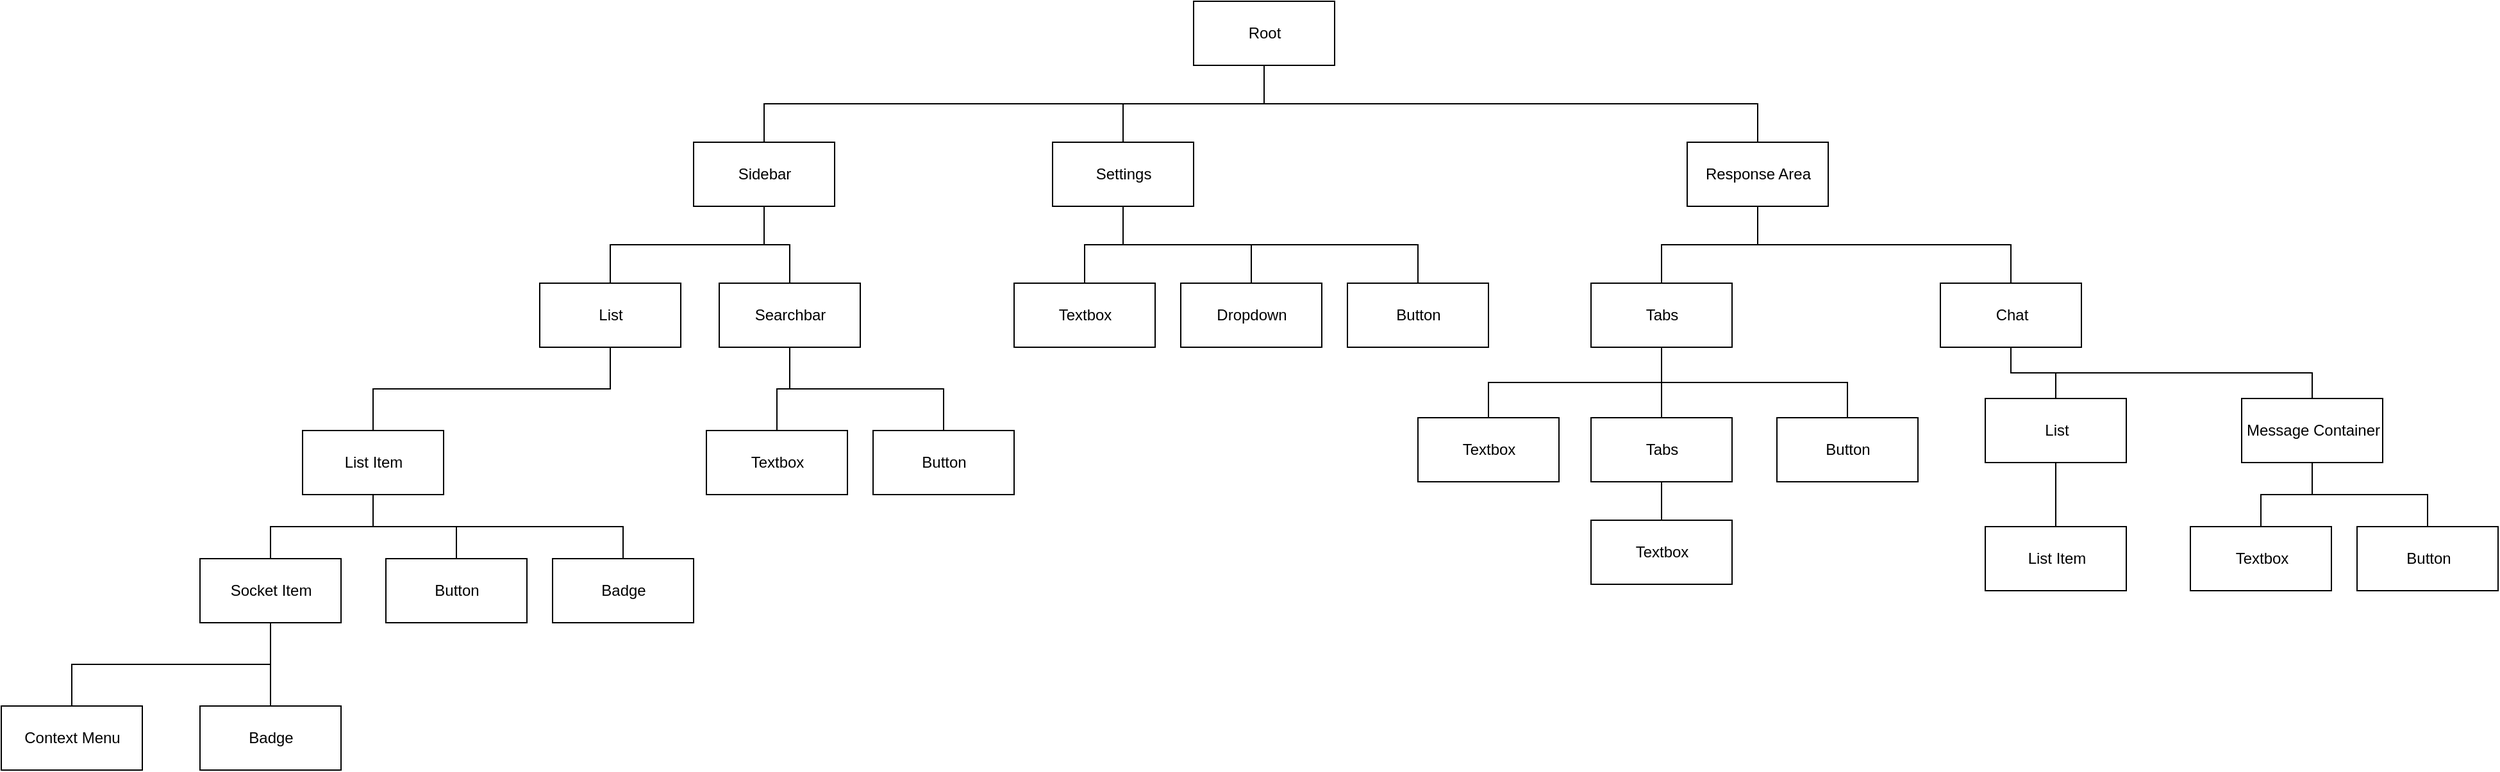 <mxfile version="10.6.7" type="device"><diagram id="FJDF1Sh_wjzppX4BITC-" name="Page-1"><mxGraphModel dx="2244" dy="764" grid="1" gridSize="10" guides="1" tooltips="1" connect="1" arrows="1" fold="1" page="1" pageScale="1" pageWidth="850" pageHeight="1100" math="0" shadow="0"><root><mxCell id="0"/><mxCell id="1" parent="0"/><mxCell id="K0WGBeUorDZn7LzP_XWX-2" value="Root" style="html=1;" vertex="1" parent="1"><mxGeometry x="610" y="30" width="110" height="50" as="geometry"/></mxCell><mxCell id="K0WGBeUorDZn7LzP_XWX-6" style="edgeStyle=orthogonalEdgeStyle;rounded=0;orthogonalLoop=1;jettySize=auto;html=1;exitX=0.5;exitY=0;exitDx=0;exitDy=0;entryX=0.5;entryY=1;entryDx=0;entryDy=0;endArrow=none;endFill=0;" edge="1" parent="1" source="K0WGBeUorDZn7LzP_XWX-3" target="K0WGBeUorDZn7LzP_XWX-2"><mxGeometry relative="1" as="geometry"/></mxCell><mxCell id="K0WGBeUorDZn7LzP_XWX-3" value="Sidebar" style="html=1;" vertex="1" parent="1"><mxGeometry x="220" y="140" width="110" height="50" as="geometry"/></mxCell><mxCell id="K0WGBeUorDZn7LzP_XWX-7" style="edgeStyle=orthogonalEdgeStyle;rounded=0;orthogonalLoop=1;jettySize=auto;html=1;exitX=0.5;exitY=0;exitDx=0;exitDy=0;entryX=0.5;entryY=1;entryDx=0;entryDy=0;endArrow=none;endFill=0;" edge="1" parent="1" source="K0WGBeUorDZn7LzP_XWX-4" target="K0WGBeUorDZn7LzP_XWX-2"><mxGeometry relative="1" as="geometry"/></mxCell><mxCell id="K0WGBeUorDZn7LzP_XWX-4" value="Settings" style="html=1;" vertex="1" parent="1"><mxGeometry x="500" y="140" width="110" height="50" as="geometry"/></mxCell><mxCell id="K0WGBeUorDZn7LzP_XWX-9" style="edgeStyle=orthogonalEdgeStyle;rounded=0;orthogonalLoop=1;jettySize=auto;html=1;exitX=0.5;exitY=0;exitDx=0;exitDy=0;entryX=0.5;entryY=1;entryDx=0;entryDy=0;endArrow=none;endFill=0;" edge="1" parent="1" source="K0WGBeUorDZn7LzP_XWX-5" target="K0WGBeUorDZn7LzP_XWX-2"><mxGeometry relative="1" as="geometry"/></mxCell><mxCell id="K0WGBeUorDZn7LzP_XWX-5" value="Response Area" style="html=1;" vertex="1" parent="1"><mxGeometry x="995" y="140" width="110" height="50" as="geometry"/></mxCell><mxCell id="K0WGBeUorDZn7LzP_XWX-12" style="edgeStyle=orthogonalEdgeStyle;rounded=0;orthogonalLoop=1;jettySize=auto;html=1;exitX=0.5;exitY=0;exitDx=0;exitDy=0;entryX=0.5;entryY=1;entryDx=0;entryDy=0;endArrow=none;endFill=0;" edge="1" parent="1" source="K0WGBeUorDZn7LzP_XWX-10" target="K0WGBeUorDZn7LzP_XWX-5"><mxGeometry relative="1" as="geometry"/></mxCell><mxCell id="K0WGBeUorDZn7LzP_XWX-49" style="edgeStyle=orthogonalEdgeStyle;rounded=0;orthogonalLoop=1;jettySize=auto;html=1;exitX=0.5;exitY=1;exitDx=0;exitDy=0;entryX=0.5;entryY=0;entryDx=0;entryDy=0;endArrow=none;endFill=0;" edge="1" parent="1" source="K0WGBeUorDZn7LzP_XWX-10" target="K0WGBeUorDZn7LzP_XWX-48"><mxGeometry relative="1" as="geometry"/></mxCell><mxCell id="K0WGBeUorDZn7LzP_XWX-10" value="Tabs" style="html=1;" vertex="1" parent="1"><mxGeometry x="920" y="250" width="110" height="50" as="geometry"/></mxCell><mxCell id="K0WGBeUorDZn7LzP_XWX-13" style="edgeStyle=orthogonalEdgeStyle;rounded=0;orthogonalLoop=1;jettySize=auto;html=1;exitX=0.5;exitY=0;exitDx=0;exitDy=0;entryX=0.5;entryY=1;entryDx=0;entryDy=0;endArrow=none;endFill=0;" edge="1" parent="1" source="K0WGBeUorDZn7LzP_XWX-11" target="K0WGBeUorDZn7LzP_XWX-5"><mxGeometry relative="1" as="geometry"/></mxCell><mxCell id="K0WGBeUorDZn7LzP_XWX-11" value="Chat" style="html=1;" vertex="1" parent="1"><mxGeometry x="1192.5" y="250" width="110" height="50" as="geometry"/></mxCell><mxCell id="K0WGBeUorDZn7LzP_XWX-16" style="edgeStyle=orthogonalEdgeStyle;rounded=0;orthogonalLoop=1;jettySize=auto;html=1;exitX=0.5;exitY=0;exitDx=0;exitDy=0;entryX=0.5;entryY=1;entryDx=0;entryDy=0;endArrow=none;endFill=0;" edge="1" parent="1" source="K0WGBeUorDZn7LzP_XWX-14" target="K0WGBeUorDZn7LzP_XWX-3"><mxGeometry relative="1" as="geometry"/></mxCell><mxCell id="K0WGBeUorDZn7LzP_XWX-14" value="List" style="html=1;" vertex="1" parent="1"><mxGeometry x="100" y="250" width="110" height="50" as="geometry"/></mxCell><mxCell id="K0WGBeUorDZn7LzP_XWX-17" style="edgeStyle=orthogonalEdgeStyle;rounded=0;orthogonalLoop=1;jettySize=auto;html=1;exitX=0.5;exitY=0;exitDx=0;exitDy=0;entryX=0.5;entryY=1;entryDx=0;entryDy=0;endArrow=none;endFill=0;" edge="1" parent="1" source="K0WGBeUorDZn7LzP_XWX-15" target="K0WGBeUorDZn7LzP_XWX-3"><mxGeometry relative="1" as="geometry"/></mxCell><mxCell id="K0WGBeUorDZn7LzP_XWX-43" style="edgeStyle=orthogonalEdgeStyle;rounded=0;orthogonalLoop=1;jettySize=auto;html=1;exitX=0.5;exitY=1;exitDx=0;exitDy=0;entryX=0.5;entryY=0;entryDx=0;entryDy=0;endArrow=none;endFill=0;" edge="1" parent="1" source="K0WGBeUorDZn7LzP_XWX-15" target="K0WGBeUorDZn7LzP_XWX-42"><mxGeometry relative="1" as="geometry"/></mxCell><mxCell id="K0WGBeUorDZn7LzP_XWX-15" value="Searchbar" style="html=1;" vertex="1" parent="1"><mxGeometry x="240" y="250" width="110" height="50" as="geometry"/></mxCell><mxCell id="K0WGBeUorDZn7LzP_XWX-19" style="edgeStyle=orthogonalEdgeStyle;rounded=0;orthogonalLoop=1;jettySize=auto;html=1;exitX=0.5;exitY=0;exitDx=0;exitDy=0;entryX=0.5;entryY=1;entryDx=0;entryDy=0;endArrow=none;endFill=0;" edge="1" parent="1" source="K0WGBeUorDZn7LzP_XWX-18" target="K0WGBeUorDZn7LzP_XWX-14"><mxGeometry relative="1" as="geometry"/></mxCell><mxCell id="K0WGBeUorDZn7LzP_XWX-18" value="List Item" style="html=1;" vertex="1" parent="1"><mxGeometry x="-85" y="365" width="110" height="50" as="geometry"/></mxCell><mxCell id="K0WGBeUorDZn7LzP_XWX-21" style="edgeStyle=orthogonalEdgeStyle;rounded=0;orthogonalLoop=1;jettySize=auto;html=1;exitX=0.5;exitY=0;exitDx=0;exitDy=0;entryX=0.5;entryY=1;entryDx=0;entryDy=0;endArrow=none;endFill=0;" edge="1" parent="1" source="K0WGBeUorDZn7LzP_XWX-20" target="K0WGBeUorDZn7LzP_XWX-18"><mxGeometry relative="1" as="geometry"/></mxCell><mxCell id="K0WGBeUorDZn7LzP_XWX-20" value="Socket Item" style="html=1;" vertex="1" parent="1"><mxGeometry x="-165" y="465" width="110" height="50" as="geometry"/></mxCell><mxCell id="K0WGBeUorDZn7LzP_XWX-23" style="edgeStyle=orthogonalEdgeStyle;rounded=0;orthogonalLoop=1;jettySize=auto;html=1;exitX=0.5;exitY=0;exitDx=0;exitDy=0;entryX=0.5;entryY=1;entryDx=0;entryDy=0;endArrow=none;endFill=0;" edge="1" parent="1" source="K0WGBeUorDZn7LzP_XWX-22" target="K0WGBeUorDZn7LzP_XWX-10"><mxGeometry relative="1" as="geometry"/></mxCell><mxCell id="K0WGBeUorDZn7LzP_XWX-22" value="Textbox" style="html=1;" vertex="1" parent="1"><mxGeometry x="785" y="355" width="110" height="50" as="geometry"/></mxCell><mxCell id="K0WGBeUorDZn7LzP_XWX-25" style="edgeStyle=orthogonalEdgeStyle;rounded=0;orthogonalLoop=1;jettySize=auto;html=1;exitX=0.5;exitY=0;exitDx=0;exitDy=0;entryX=0.5;entryY=1;entryDx=0;entryDy=0;endArrow=none;endFill=0;" edge="1" parent="1" source="K0WGBeUorDZn7LzP_XWX-24" target="K0WGBeUorDZn7LzP_XWX-10"><mxGeometry relative="1" as="geometry"/></mxCell><mxCell id="K0WGBeUorDZn7LzP_XWX-24" value="Tabs" style="html=1;" vertex="1" parent="1"><mxGeometry x="920" y="355" width="110" height="50" as="geometry"/></mxCell><mxCell id="K0WGBeUorDZn7LzP_XWX-27" style="edgeStyle=orthogonalEdgeStyle;rounded=0;orthogonalLoop=1;jettySize=auto;html=1;exitX=0.5;exitY=0;exitDx=0;exitDy=0;entryX=0.5;entryY=1;entryDx=0;entryDy=0;endArrow=none;endFill=0;" edge="1" parent="1" source="K0WGBeUorDZn7LzP_XWX-26" target="K0WGBeUorDZn7LzP_XWX-24"><mxGeometry relative="1" as="geometry"/></mxCell><mxCell id="K0WGBeUorDZn7LzP_XWX-26" value="Textbox" style="html=1;" vertex="1" parent="1"><mxGeometry x="920" y="435" width="110" height="50" as="geometry"/></mxCell><mxCell id="K0WGBeUorDZn7LzP_XWX-29" style="edgeStyle=orthogonalEdgeStyle;rounded=0;orthogonalLoop=1;jettySize=auto;html=1;exitX=0.5;exitY=0;exitDx=0;exitDy=0;entryX=0.5;entryY=1;entryDx=0;entryDy=0;endArrow=none;endFill=0;" edge="1" parent="1" source="K0WGBeUorDZn7LzP_XWX-28" target="K0WGBeUorDZn7LzP_XWX-11"><mxGeometry relative="1" as="geometry"/></mxCell><mxCell id="K0WGBeUorDZn7LzP_XWX-28" value="Message Container" style="html=1;" vertex="1" parent="1"><mxGeometry x="1427.5" y="340" width="110" height="50" as="geometry"/></mxCell><mxCell id="K0WGBeUorDZn7LzP_XWX-31" style="edgeStyle=orthogonalEdgeStyle;rounded=0;orthogonalLoop=1;jettySize=auto;html=1;exitX=0.5;exitY=0;exitDx=0;exitDy=0;entryX=0.5;entryY=1;entryDx=0;entryDy=0;endArrow=none;endFill=0;" edge="1" parent="1" source="K0WGBeUorDZn7LzP_XWX-30" target="K0WGBeUorDZn7LzP_XWX-4"><mxGeometry relative="1" as="geometry"/></mxCell><mxCell id="K0WGBeUorDZn7LzP_XWX-30" value="Textbox" style="html=1;" vertex="1" parent="1"><mxGeometry x="470" y="250" width="110" height="50" as="geometry"/></mxCell><mxCell id="K0WGBeUorDZn7LzP_XWX-33" style="edgeStyle=orthogonalEdgeStyle;rounded=0;orthogonalLoop=1;jettySize=auto;html=1;exitX=0.5;exitY=0;exitDx=0;exitDy=0;entryX=0.5;entryY=1;entryDx=0;entryDy=0;endArrow=none;endFill=0;" edge="1" parent="1" source="K0WGBeUorDZn7LzP_XWX-32" target="K0WGBeUorDZn7LzP_XWX-4"><mxGeometry relative="1" as="geometry"/></mxCell><mxCell id="K0WGBeUorDZn7LzP_XWX-32" value="Dropdown" style="html=1;" vertex="1" parent="1"><mxGeometry x="600" y="250" width="110" height="50" as="geometry"/></mxCell><mxCell id="K0WGBeUorDZn7LzP_XWX-35" style="edgeStyle=orthogonalEdgeStyle;rounded=0;orthogonalLoop=1;jettySize=auto;html=1;exitX=0.5;exitY=0;exitDx=0;exitDy=0;entryX=0.5;entryY=1;entryDx=0;entryDy=0;endArrow=none;endFill=0;" edge="1" parent="1" source="K0WGBeUorDZn7LzP_XWX-34" target="K0WGBeUorDZn7LzP_XWX-11"><mxGeometry relative="1" as="geometry"/></mxCell><mxCell id="K0WGBeUorDZn7LzP_XWX-34" value="List" style="html=1;" vertex="1" parent="1"><mxGeometry x="1227.5" y="340" width="110" height="50" as="geometry"/></mxCell><mxCell id="K0WGBeUorDZn7LzP_XWX-37" style="edgeStyle=orthogonalEdgeStyle;rounded=0;orthogonalLoop=1;jettySize=auto;html=1;exitX=0.5;exitY=0;exitDx=0;exitDy=0;entryX=0.5;entryY=1;entryDx=0;entryDy=0;endArrow=none;endFill=0;" edge="1" parent="1" source="K0WGBeUorDZn7LzP_XWX-36" target="K0WGBeUorDZn7LzP_XWX-34"><mxGeometry relative="1" as="geometry"/></mxCell><mxCell id="K0WGBeUorDZn7LzP_XWX-36" value="List Item" style="html=1;" vertex="1" parent="1"><mxGeometry x="1227.5" y="440" width="110" height="50" as="geometry"/></mxCell><mxCell id="K0WGBeUorDZn7LzP_XWX-39" style="edgeStyle=orthogonalEdgeStyle;rounded=0;orthogonalLoop=1;jettySize=auto;html=1;exitX=0.5;exitY=0;exitDx=0;exitDy=0;entryX=0.5;entryY=1;entryDx=0;entryDy=0;endArrow=none;endFill=0;" edge="1" parent="1" source="K0WGBeUorDZn7LzP_XWX-38" target="K0WGBeUorDZn7LzP_XWX-28"><mxGeometry relative="1" as="geometry"/></mxCell><mxCell id="K0WGBeUorDZn7LzP_XWX-38" value="Textbox" style="html=1;" vertex="1" parent="1"><mxGeometry x="1387.5" y="440" width="110" height="50" as="geometry"/></mxCell><mxCell id="K0WGBeUorDZn7LzP_XWX-41" style="edgeStyle=orthogonalEdgeStyle;rounded=0;orthogonalLoop=1;jettySize=auto;html=1;exitX=0.5;exitY=0;exitDx=0;exitDy=0;entryX=0.5;entryY=1;entryDx=0;entryDy=0;endArrow=none;endFill=0;" edge="1" parent="1" source="K0WGBeUorDZn7LzP_XWX-40" target="K0WGBeUorDZn7LzP_XWX-28"><mxGeometry relative="1" as="geometry"/></mxCell><mxCell id="K0WGBeUorDZn7LzP_XWX-40" value="Button" style="html=1;" vertex="1" parent="1"><mxGeometry x="1517.5" y="440" width="110" height="50" as="geometry"/></mxCell><mxCell id="K0WGBeUorDZn7LzP_XWX-42" value="Button" style="html=1;" vertex="1" parent="1"><mxGeometry x="360" y="365" width="110" height="50" as="geometry"/></mxCell><mxCell id="K0WGBeUorDZn7LzP_XWX-45" style="edgeStyle=orthogonalEdgeStyle;rounded=0;orthogonalLoop=1;jettySize=auto;html=1;exitX=0.5;exitY=0;exitDx=0;exitDy=0;entryX=0.5;entryY=1;entryDx=0;entryDy=0;endArrow=none;endFill=0;" edge="1" parent="1" source="K0WGBeUorDZn7LzP_XWX-44" target="K0WGBeUorDZn7LzP_XWX-15"><mxGeometry relative="1" as="geometry"/></mxCell><mxCell id="K0WGBeUorDZn7LzP_XWX-44" value="Textbox" style="html=1;" vertex="1" parent="1"><mxGeometry x="230" y="365" width="110" height="50" as="geometry"/></mxCell><mxCell id="K0WGBeUorDZn7LzP_XWX-47" style="edgeStyle=orthogonalEdgeStyle;rounded=0;orthogonalLoop=1;jettySize=auto;html=1;exitX=0.5;exitY=0;exitDx=0;exitDy=0;entryX=0.5;entryY=1;entryDx=0;entryDy=0;endArrow=none;endFill=0;" edge="1" parent="1" source="K0WGBeUorDZn7LzP_XWX-46" target="K0WGBeUorDZn7LzP_XWX-18"><mxGeometry relative="1" as="geometry"/></mxCell><mxCell id="K0WGBeUorDZn7LzP_XWX-46" value="Button" style="html=1;" vertex="1" parent="1"><mxGeometry x="-20" y="465" width="110" height="50" as="geometry"/></mxCell><mxCell id="K0WGBeUorDZn7LzP_XWX-48" value="Button" style="html=1;" vertex="1" parent="1"><mxGeometry x="1065" y="355" width="110" height="50" as="geometry"/></mxCell><mxCell id="K0WGBeUorDZn7LzP_XWX-51" style="edgeStyle=orthogonalEdgeStyle;rounded=0;orthogonalLoop=1;jettySize=auto;html=1;exitX=0.5;exitY=0;exitDx=0;exitDy=0;entryX=0.5;entryY=1;entryDx=0;entryDy=0;endArrow=none;endFill=0;" edge="1" parent="1" source="K0WGBeUorDZn7LzP_XWX-50" target="K0WGBeUorDZn7LzP_XWX-4"><mxGeometry relative="1" as="geometry"/></mxCell><mxCell id="K0WGBeUorDZn7LzP_XWX-50" value="Button" style="html=1;" vertex="1" parent="1"><mxGeometry x="730" y="250" width="110" height="50" as="geometry"/></mxCell><mxCell id="K0WGBeUorDZn7LzP_XWX-53" style="edgeStyle=orthogonalEdgeStyle;rounded=0;orthogonalLoop=1;jettySize=auto;html=1;exitX=0.5;exitY=0;exitDx=0;exitDy=0;entryX=0.5;entryY=1;entryDx=0;entryDy=0;endArrow=none;endFill=0;" edge="1" parent="1" source="K0WGBeUorDZn7LzP_XWX-52" target="K0WGBeUorDZn7LzP_XWX-20"><mxGeometry relative="1" as="geometry"/></mxCell><mxCell id="K0WGBeUorDZn7LzP_XWX-52" value="Badge" style="html=1;" vertex="1" parent="1"><mxGeometry x="-165" y="580" width="110" height="50" as="geometry"/></mxCell><mxCell id="K0WGBeUorDZn7LzP_XWX-55" style="edgeStyle=orthogonalEdgeStyle;rounded=0;orthogonalLoop=1;jettySize=auto;html=1;exitX=0.5;exitY=0;exitDx=0;exitDy=0;entryX=0.5;entryY=1;entryDx=0;entryDy=0;endArrow=none;endFill=0;" edge="1" parent="1" source="K0WGBeUorDZn7LzP_XWX-54" target="K0WGBeUorDZn7LzP_XWX-18"><mxGeometry relative="1" as="geometry"/></mxCell><mxCell id="K0WGBeUorDZn7LzP_XWX-54" value="Badge" style="html=1;" vertex="1" parent="1"><mxGeometry x="110" y="465" width="110" height="50" as="geometry"/></mxCell><mxCell id="K0WGBeUorDZn7LzP_XWX-57" style="edgeStyle=orthogonalEdgeStyle;rounded=0;orthogonalLoop=1;jettySize=auto;html=1;exitX=0.5;exitY=0;exitDx=0;exitDy=0;entryX=0.5;entryY=1;entryDx=0;entryDy=0;endArrow=none;endFill=0;" edge="1" parent="1" source="K0WGBeUorDZn7LzP_XWX-56" target="K0WGBeUorDZn7LzP_XWX-20"><mxGeometry relative="1" as="geometry"/></mxCell><mxCell id="K0WGBeUorDZn7LzP_XWX-56" value="Context Menu" style="html=1;" vertex="1" parent="1"><mxGeometry x="-320" y="580" width="110" height="50" as="geometry"/></mxCell></root></mxGraphModel></diagram></mxfile>